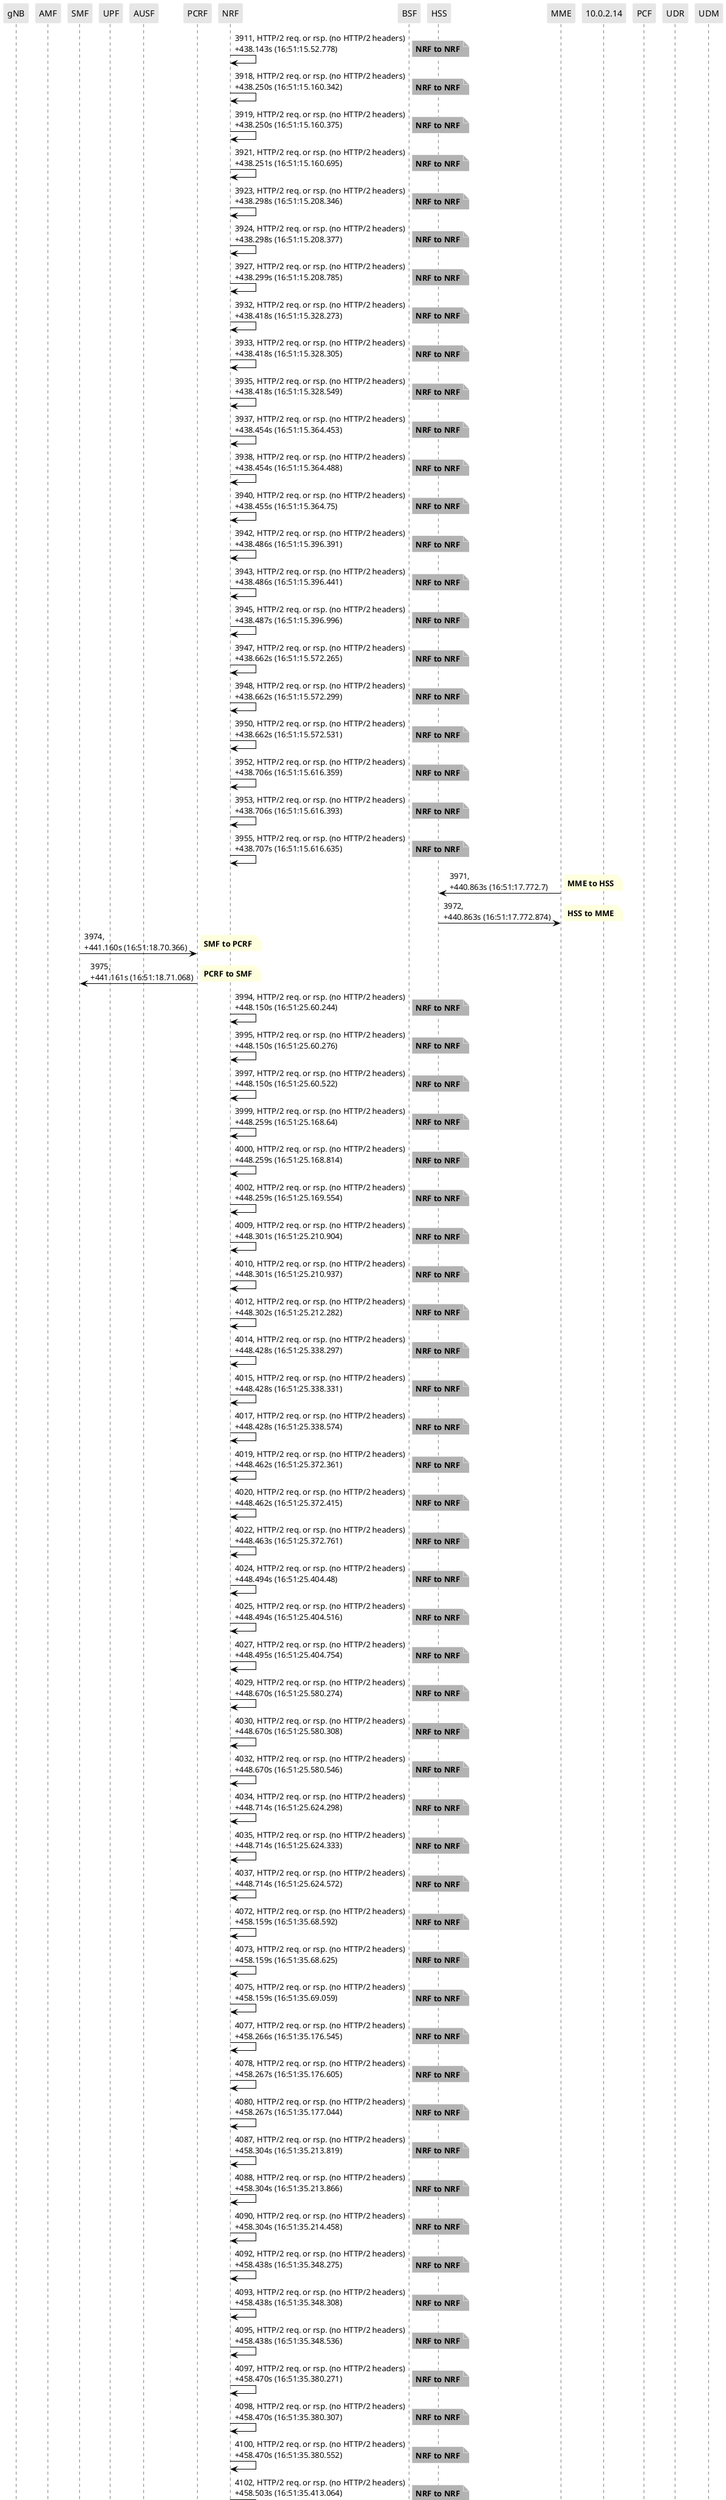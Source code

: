 @startuml
skinparam shadowing false
skinparam NoteBorderColor white
skinparam sequence {
    ArrowColor black
    LifeLineBorderColor black
    LifeLineBackgroundColor black
    ParticipantBorderColor white
    ParticipantBackgroundColor #e6e6e6
}
participant "gNB"
participant "AMF"
participant "SMF"
participant "UPF"
participant "AUSF"
participant "PCRF"
participant "NRF"
participant "BSF"
participant "HSS"
participant "MME"
participant "10.0.2.14"
participant "PCF"
participant "UDR"
participant "UDM"

"NRF" -> "NRF": 3911, HTTP/2 req. or rsp. (no HTTP/2 headers)\n+438.143s (16:51:15.52.778)

note right #b3b3b3
**NRF to NRF**
end note

"NRF" -> "NRF": 3918, HTTP/2 req. or rsp. (no HTTP/2 headers)\n+438.250s (16:51:15.160.342)

note right #b3b3b3
**NRF to NRF**
end note

"NRF" -> "NRF": 3919, HTTP/2 req. or rsp. (no HTTP/2 headers)\n+438.250s (16:51:15.160.375)

note right #b3b3b3
**NRF to NRF**
end note

"NRF" -> "NRF": 3921, HTTP/2 req. or rsp. (no HTTP/2 headers)\n+438.251s (16:51:15.160.695)

note right #b3b3b3
**NRF to NRF**
end note

"NRF" -> "NRF": 3923, HTTP/2 req. or rsp. (no HTTP/2 headers)\n+438.298s (16:51:15.208.346)

note right #b3b3b3
**NRF to NRF**
end note

"NRF" -> "NRF": 3924, HTTP/2 req. or rsp. (no HTTP/2 headers)\n+438.298s (16:51:15.208.377)

note right #b3b3b3
**NRF to NRF**
end note

"NRF" -> "NRF": 3927, HTTP/2 req. or rsp. (no HTTP/2 headers)\n+438.299s (16:51:15.208.785)

note right #b3b3b3
**NRF to NRF**
end note

"NRF" -> "NRF": 3932, HTTP/2 req. or rsp. (no HTTP/2 headers)\n+438.418s (16:51:15.328.273)

note right #b3b3b3
**NRF to NRF**
end note

"NRF" -> "NRF": 3933, HTTP/2 req. or rsp. (no HTTP/2 headers)\n+438.418s (16:51:15.328.305)

note right #b3b3b3
**NRF to NRF**
end note

"NRF" -> "NRF": 3935, HTTP/2 req. or rsp. (no HTTP/2 headers)\n+438.418s (16:51:15.328.549)

note right #b3b3b3
**NRF to NRF**
end note

"NRF" -> "NRF": 3937, HTTP/2 req. or rsp. (no HTTP/2 headers)\n+438.454s (16:51:15.364.453)

note right #b3b3b3
**NRF to NRF**
end note

"NRF" -> "NRF": 3938, HTTP/2 req. or rsp. (no HTTP/2 headers)\n+438.454s (16:51:15.364.488)

note right #b3b3b3
**NRF to NRF**
end note

"NRF" -> "NRF": 3940, HTTP/2 req. or rsp. (no HTTP/2 headers)\n+438.455s (16:51:15.364.75)

note right #b3b3b3
**NRF to NRF**
end note

"NRF" -> "NRF": 3942, HTTP/2 req. or rsp. (no HTTP/2 headers)\n+438.486s (16:51:15.396.391)

note right #b3b3b3
**NRF to NRF**
end note

"NRF" -> "NRF": 3943, HTTP/2 req. or rsp. (no HTTP/2 headers)\n+438.486s (16:51:15.396.441)

note right #b3b3b3
**NRF to NRF**
end note

"NRF" -> "NRF": 3945, HTTP/2 req. or rsp. (no HTTP/2 headers)\n+438.487s (16:51:15.396.996)

note right #b3b3b3
**NRF to NRF**
end note

"NRF" -> "NRF": 3947, HTTP/2 req. or rsp. (no HTTP/2 headers)\n+438.662s (16:51:15.572.265)

note right #b3b3b3
**NRF to NRF**
end note

"NRF" -> "NRF": 3948, HTTP/2 req. or rsp. (no HTTP/2 headers)\n+438.662s (16:51:15.572.299)

note right #b3b3b3
**NRF to NRF**
end note

"NRF" -> "NRF": 3950, HTTP/2 req. or rsp. (no HTTP/2 headers)\n+438.662s (16:51:15.572.531)

note right #b3b3b3
**NRF to NRF**
end note

"NRF" -> "NRF": 3952, HTTP/2 req. or rsp. (no HTTP/2 headers)\n+438.706s (16:51:15.616.359)

note right #b3b3b3
**NRF to NRF**
end note

"NRF" -> "NRF": 3953, HTTP/2 req. or rsp. (no HTTP/2 headers)\n+438.706s (16:51:15.616.393)

note right #b3b3b3
**NRF to NRF**
end note

"NRF" -> "NRF": 3955, HTTP/2 req. or rsp. (no HTTP/2 headers)\n+438.707s (16:51:15.616.635)

note right #b3b3b3
**NRF to NRF**
end note

"MME" -> "HSS": 3971, \n+440.863s (16:51:17.772.7)

note right
**MME to HSS**
end note

"HSS" -> "MME": 3972, \n+440.863s (16:51:17.772.874)

note right
**HSS to MME**
end note

"SMF" -> "PCRF": 3974, \n+441.160s (16:51:18.70.366)

note right
**SMF to PCRF**
end note

"PCRF" -> "SMF": 3975, \n+441.161s (16:51:18.71.068)

note right
**PCRF to SMF**
end note

"NRF" -> "NRF": 3994, HTTP/2 req. or rsp. (no HTTP/2 headers)\n+448.150s (16:51:25.60.244)

note right #b3b3b3
**NRF to NRF**
end note

"NRF" -> "NRF": 3995, HTTP/2 req. or rsp. (no HTTP/2 headers)\n+448.150s (16:51:25.60.276)

note right #b3b3b3
**NRF to NRF**
end note

"NRF" -> "NRF": 3997, HTTP/2 req. or rsp. (no HTTP/2 headers)\n+448.150s (16:51:25.60.522)

note right #b3b3b3
**NRF to NRF**
end note

"NRF" -> "NRF": 3999, HTTP/2 req. or rsp. (no HTTP/2 headers)\n+448.259s (16:51:25.168.64)

note right #b3b3b3
**NRF to NRF**
end note

"NRF" -> "NRF": 4000, HTTP/2 req. or rsp. (no HTTP/2 headers)\n+448.259s (16:51:25.168.814)

note right #b3b3b3
**NRF to NRF**
end note

"NRF" -> "NRF": 4002, HTTP/2 req. or rsp. (no HTTP/2 headers)\n+448.259s (16:51:25.169.554)

note right #b3b3b3
**NRF to NRF**
end note

"NRF" -> "NRF": 4009, HTTP/2 req. or rsp. (no HTTP/2 headers)\n+448.301s (16:51:25.210.904)

note right #b3b3b3
**NRF to NRF**
end note

"NRF" -> "NRF": 4010, HTTP/2 req. or rsp. (no HTTP/2 headers)\n+448.301s (16:51:25.210.937)

note right #b3b3b3
**NRF to NRF**
end note

"NRF" -> "NRF": 4012, HTTP/2 req. or rsp. (no HTTP/2 headers)\n+448.302s (16:51:25.212.282)

note right #b3b3b3
**NRF to NRF**
end note

"NRF" -> "NRF": 4014, HTTP/2 req. or rsp. (no HTTP/2 headers)\n+448.428s (16:51:25.338.297)

note right #b3b3b3
**NRF to NRF**
end note

"NRF" -> "NRF": 4015, HTTP/2 req. or rsp. (no HTTP/2 headers)\n+448.428s (16:51:25.338.331)

note right #b3b3b3
**NRF to NRF**
end note

"NRF" -> "NRF": 4017, HTTP/2 req. or rsp. (no HTTP/2 headers)\n+448.428s (16:51:25.338.574)

note right #b3b3b3
**NRF to NRF**
end note

"NRF" -> "NRF": 4019, HTTP/2 req. or rsp. (no HTTP/2 headers)\n+448.462s (16:51:25.372.361)

note right #b3b3b3
**NRF to NRF**
end note

"NRF" -> "NRF": 4020, HTTP/2 req. or rsp. (no HTTP/2 headers)\n+448.462s (16:51:25.372.415)

note right #b3b3b3
**NRF to NRF**
end note

"NRF" -> "NRF": 4022, HTTP/2 req. or rsp. (no HTTP/2 headers)\n+448.463s (16:51:25.372.761)

note right #b3b3b3
**NRF to NRF**
end note

"NRF" -> "NRF": 4024, HTTP/2 req. or rsp. (no HTTP/2 headers)\n+448.494s (16:51:25.404.48)

note right #b3b3b3
**NRF to NRF**
end note

"NRF" -> "NRF": 4025, HTTP/2 req. or rsp. (no HTTP/2 headers)\n+448.494s (16:51:25.404.516)

note right #b3b3b3
**NRF to NRF**
end note

"NRF" -> "NRF": 4027, HTTP/2 req. or rsp. (no HTTP/2 headers)\n+448.495s (16:51:25.404.754)

note right #b3b3b3
**NRF to NRF**
end note

"NRF" -> "NRF": 4029, HTTP/2 req. or rsp. (no HTTP/2 headers)\n+448.670s (16:51:25.580.274)

note right #b3b3b3
**NRF to NRF**
end note

"NRF" -> "NRF": 4030, HTTP/2 req. or rsp. (no HTTP/2 headers)\n+448.670s (16:51:25.580.308)

note right #b3b3b3
**NRF to NRF**
end note

"NRF" -> "NRF": 4032, HTTP/2 req. or rsp. (no HTTP/2 headers)\n+448.670s (16:51:25.580.546)

note right #b3b3b3
**NRF to NRF**
end note

"NRF" -> "NRF": 4034, HTTP/2 req. or rsp. (no HTTP/2 headers)\n+448.714s (16:51:25.624.298)

note right #b3b3b3
**NRF to NRF**
end note

"NRF" -> "NRF": 4035, HTTP/2 req. or rsp. (no HTTP/2 headers)\n+448.714s (16:51:25.624.333)

note right #b3b3b3
**NRF to NRF**
end note

"NRF" -> "NRF": 4037, HTTP/2 req. or rsp. (no HTTP/2 headers)\n+448.714s (16:51:25.624.572)

note right #b3b3b3
**NRF to NRF**
end note

"NRF" -> "NRF": 4072, HTTP/2 req. or rsp. (no HTTP/2 headers)\n+458.159s (16:51:35.68.592)

note right #b3b3b3
**NRF to NRF**
end note

"NRF" -> "NRF": 4073, HTTP/2 req. or rsp. (no HTTP/2 headers)\n+458.159s (16:51:35.68.625)

note right #b3b3b3
**NRF to NRF**
end note

"NRF" -> "NRF": 4075, HTTP/2 req. or rsp. (no HTTP/2 headers)\n+458.159s (16:51:35.69.059)

note right #b3b3b3
**NRF to NRF**
end note

"NRF" -> "NRF": 4077, HTTP/2 req. or rsp. (no HTTP/2 headers)\n+458.266s (16:51:35.176.545)

note right #b3b3b3
**NRF to NRF**
end note

"NRF" -> "NRF": 4078, HTTP/2 req. or rsp. (no HTTP/2 headers)\n+458.267s (16:51:35.176.605)

note right #b3b3b3
**NRF to NRF**
end note

"NRF" -> "NRF": 4080, HTTP/2 req. or rsp. (no HTTP/2 headers)\n+458.267s (16:51:35.177.044)

note right #b3b3b3
**NRF to NRF**
end note

"NRF" -> "NRF": 4087, HTTP/2 req. or rsp. (no HTTP/2 headers)\n+458.304s (16:51:35.213.819)

note right #b3b3b3
**NRF to NRF**
end note

"NRF" -> "NRF": 4088, HTTP/2 req. or rsp. (no HTTP/2 headers)\n+458.304s (16:51:35.213.866)

note right #b3b3b3
**NRF to NRF**
end note

"NRF" -> "NRF": 4090, HTTP/2 req. or rsp. (no HTTP/2 headers)\n+458.304s (16:51:35.214.458)

note right #b3b3b3
**NRF to NRF**
end note

"NRF" -> "NRF": 4092, HTTP/2 req. or rsp. (no HTTP/2 headers)\n+458.438s (16:51:35.348.275)

note right #b3b3b3
**NRF to NRF**
end note

"NRF" -> "NRF": 4093, HTTP/2 req. or rsp. (no HTTP/2 headers)\n+458.438s (16:51:35.348.308)

note right #b3b3b3
**NRF to NRF**
end note

"NRF" -> "NRF": 4095, HTTP/2 req. or rsp. (no HTTP/2 headers)\n+458.438s (16:51:35.348.536)

note right #b3b3b3
**NRF to NRF**
end note

"NRF" -> "NRF": 4097, HTTP/2 req. or rsp. (no HTTP/2 headers)\n+458.470s (16:51:35.380.271)

note right #b3b3b3
**NRF to NRF**
end note

"NRF" -> "NRF": 4098, HTTP/2 req. or rsp. (no HTTP/2 headers)\n+458.470s (16:51:35.380.307)

note right #b3b3b3
**NRF to NRF**
end note

"NRF" -> "NRF": 4100, HTTP/2 req. or rsp. (no HTTP/2 headers)\n+458.470s (16:51:35.380.552)

note right #b3b3b3
**NRF to NRF**
end note

"NRF" -> "NRF": 4102, HTTP/2 req. or rsp. (no HTTP/2 headers)\n+458.503s (16:51:35.413.064)

note right #b3b3b3
**NRF to NRF**
end note

"NRF" -> "NRF": 4103, HTTP/2 req. or rsp. (no HTTP/2 headers)\n+458.503s (16:51:35.413.321)

note right #b3b3b3
**NRF to NRF**
end note

"NRF" -> "NRF": 4105, HTTP/2 req. or rsp. (no HTTP/2 headers)\n+458.504s (16:51:35.414.109)

note right #b3b3b3
**NRF to NRF**
end note

"NRF" -> "NRF": 4107, HTTP/2 req. or rsp. (no HTTP/2 headers)\n+458.678s (16:51:35.588.275)

note right #b3b3b3
**NRF to NRF**
end note

"NRF" -> "NRF": 4108, HTTP/2 req. or rsp. (no HTTP/2 headers)\n+458.678s (16:51:35.588.308)

note right #b3b3b3
**NRF to NRF**
end note

"NRF" -> "NRF": 4110, HTTP/2 req. or rsp. (no HTTP/2 headers)\n+458.678s (16:51:35.588.562)

note right #b3b3b3
**NRF to NRF**
end note

"NRF" -> "NRF": 4112, HTTP/2 req. or rsp. (no HTTP/2 headers)\n+458.722s (16:51:35.632.406)

note right #b3b3b3
**NRF to NRF**
end note

"NRF" -> "NRF": 4113, HTTP/2 req. or rsp. (no HTTP/2 headers)\n+458.722s (16:51:35.632.477)

note right #b3b3b3
**NRF to NRF**
end note

"NRF" -> "NRF": 4115, HTTP/2 req. or rsp. (no HTTP/2 headers)\n+458.723s (16:51:35.633.332)

note right #b3b3b3
**NRF to NRF**
end note

"NRF" -> "NRF": 4142, HTTP/2 req. or rsp. (no HTTP/2 headers)\n+468.166s (16:51:45.76.261)

note right #b3b3b3
**NRF to NRF**
end note

"NRF" -> "NRF": 4143, HTTP/2 req. or rsp. (no HTTP/2 headers)\n+468.166s (16:51:45.76.298)

note right #b3b3b3
**NRF to NRF**
end note

"NRF" -> "NRF": 4145, HTTP/2 req. or rsp. (no HTTP/2 headers)\n+468.166s (16:51:45.76.556)

note right #b3b3b3
**NRF to NRF**
end note

"NRF" -> "NRF": 4149, HTTP/2 req. or rsp. (no HTTP/2 headers)\n+468.276s (16:51:45.186.541)

note right #b3b3b3
**NRF to NRF**
end note

"NRF" -> "NRF": 4152, HTTP/2 req. or rsp. (no HTTP/2 headers)\n+468.277s (16:51:45.187.162)

note right #b3b3b3
**NRF to NRF**
end note

"NRF" -> "NRF": 4154, HTTP/2 req. or rsp. (no HTTP/2 headers)\n+468.278s (16:51:45.188.114)

note right #b3b3b3
**NRF to NRF**
end note

"NRF" -> "NRF": 4159, HTTP/2 req. or rsp. (no HTTP/2 headers)\n+468.304s (16:51:45.214.331)

note right #b3b3b3
**NRF to NRF**
end note

"NRF" -> "NRF": 4160, HTTP/2 req. or rsp. (no HTTP/2 headers)\n+468.304s (16:51:45.214.364)

note right #b3b3b3
**NRF to NRF**
end note

"NRF" -> "NRF": 4162, HTTP/2 req. or rsp. (no HTTP/2 headers)\n+468.305s (16:51:45.214.607)

note right #b3b3b3
**NRF to NRF**
end note

"NRF" -> "NRF": 4164, HTTP/2 req. or rsp. (no HTTP/2 headers)\n+468.446s (16:51:45.356.27)

note right #b3b3b3
**NRF to NRF**
end note

"NRF" -> "NRF": 4165, HTTP/2 req. or rsp. (no HTTP/2 headers)\n+468.446s (16:51:45.356.303)

note right #b3b3b3
**NRF to NRF**
end note

"NRF" -> "NRF": 4167, HTTP/2 req. or rsp. (no HTTP/2 headers)\n+468.446s (16:51:45.356.556)

note right #b3b3b3
**NRF to NRF**
end note

"NRF" -> "NRF": 4169, HTTP/2 req. or rsp. (no HTTP/2 headers)\n+468.479s (16:51:45.388.976)

note right #b3b3b3
**NRF to NRF**
end note

"NRF" -> "NRF": 4170, HTTP/2 req. or rsp. (no HTTP/2 headers)\n+468.479s (16:51:45.389.008)

note right #b3b3b3
**NRF to NRF**
end note

"NRF" -> "NRF": 4172, HTTP/2 req. or rsp. (no HTTP/2 headers)\n+468.479s (16:51:45.389.258)

note right #b3b3b3
**NRF to NRF**
end note

"NRF" -> "NRF": 4176, HTTP/2 req. or rsp. (no HTTP/2 headers)\n+468.511s (16:51:45.421.298)

note right #b3b3b3
**NRF to NRF**
end note

"NRF" -> "NRF": 4177, HTTP/2 req. or rsp. (no HTTP/2 headers)\n+468.511s (16:51:45.421.33)

note right #b3b3b3
**NRF to NRF**
end note

"NRF" -> "NRF": 4179, HTTP/2 req. or rsp. (no HTTP/2 headers)\n+468.511s (16:51:45.421.585)

note right #b3b3b3
**NRF to NRF**
end note

"NRF" -> "NRF": 4181, HTTP/2 req. or rsp. (no HTTP/2 headers)\n+468.686s (16:51:45.596.281)

note right #b3b3b3
**NRF to NRF**
end note

"NRF" -> "NRF": 4182, HTTP/2 req. or rsp. (no HTTP/2 headers)\n+468.686s (16:51:45.596.315)

note right #b3b3b3
**NRF to NRF**
end note

"NRF" -> "NRF": 4184, HTTP/2 req. or rsp. (no HTTP/2 headers)\n+468.686s (16:51:45.596.558)

note right #b3b3b3
**NRF to NRF**
end note

"NRF" -> "NRF": 4186, HTTP/2 req. or rsp. (no HTTP/2 headers)\n+468.731s (16:51:45.640.639)

note right #b3b3b3
**NRF to NRF**
end note

"NRF" -> "NRF": 4187, HTTP/2 req. or rsp. (no HTTP/2 headers)\n+468.731s (16:51:45.640.691)

note right #b3b3b3
**NRF to NRF**
end note

"NRF" -> "NRF": 4189, HTTP/2 req. or rsp. (no HTTP/2 headers)\n+468.731s (16:51:45.641.077)

note right #b3b3b3
**NRF to NRF**
end note

"MME" -> "HSS": 4203, \n+471.340s (16:51:48.250.437)

note right
**MME to HSS**
end note

"HSS" -> "MME": 4204, \n+471.340s (16:51:48.250.581)

note right
**HSS to MME**
end note

@enduml
